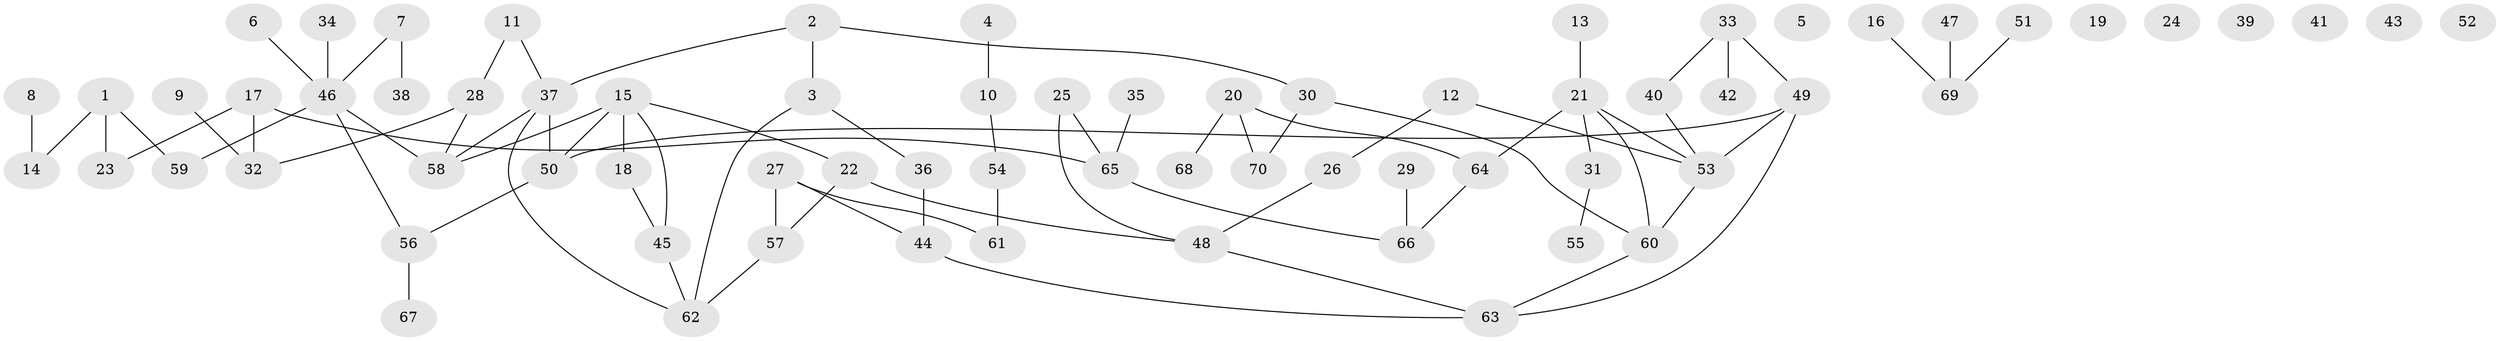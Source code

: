 // coarse degree distribution, {1: 0.24324324324324326, 3: 0.21621621621621623, 2: 0.2972972972972973, 5: 0.13513513513513514, 4: 0.05405405405405406, 6: 0.05405405405405406}
// Generated by graph-tools (version 1.1) at 2025/35/03/04/25 23:35:54]
// undirected, 70 vertices, 80 edges
graph export_dot {
  node [color=gray90,style=filled];
  1;
  2;
  3;
  4;
  5;
  6;
  7;
  8;
  9;
  10;
  11;
  12;
  13;
  14;
  15;
  16;
  17;
  18;
  19;
  20;
  21;
  22;
  23;
  24;
  25;
  26;
  27;
  28;
  29;
  30;
  31;
  32;
  33;
  34;
  35;
  36;
  37;
  38;
  39;
  40;
  41;
  42;
  43;
  44;
  45;
  46;
  47;
  48;
  49;
  50;
  51;
  52;
  53;
  54;
  55;
  56;
  57;
  58;
  59;
  60;
  61;
  62;
  63;
  64;
  65;
  66;
  67;
  68;
  69;
  70;
  1 -- 14;
  1 -- 23;
  1 -- 59;
  2 -- 3;
  2 -- 30;
  2 -- 37;
  3 -- 36;
  3 -- 62;
  4 -- 10;
  6 -- 46;
  7 -- 38;
  7 -- 46;
  8 -- 14;
  9 -- 32;
  10 -- 54;
  11 -- 28;
  11 -- 37;
  12 -- 26;
  12 -- 53;
  13 -- 21;
  15 -- 18;
  15 -- 22;
  15 -- 45;
  15 -- 50;
  15 -- 58;
  16 -- 69;
  17 -- 23;
  17 -- 32;
  17 -- 65;
  18 -- 45;
  20 -- 64;
  20 -- 68;
  20 -- 70;
  21 -- 31;
  21 -- 53;
  21 -- 60;
  21 -- 64;
  22 -- 48;
  22 -- 57;
  25 -- 48;
  25 -- 65;
  26 -- 48;
  27 -- 44;
  27 -- 57;
  27 -- 61;
  28 -- 32;
  28 -- 58;
  29 -- 66;
  30 -- 60;
  30 -- 70;
  31 -- 55;
  33 -- 40;
  33 -- 42;
  33 -- 49;
  34 -- 46;
  35 -- 65;
  36 -- 44;
  37 -- 50;
  37 -- 58;
  37 -- 62;
  40 -- 53;
  44 -- 63;
  45 -- 62;
  46 -- 56;
  46 -- 58;
  46 -- 59;
  47 -- 69;
  48 -- 63;
  49 -- 50;
  49 -- 53;
  49 -- 63;
  50 -- 56;
  51 -- 69;
  53 -- 60;
  54 -- 61;
  56 -- 67;
  57 -- 62;
  60 -- 63;
  64 -- 66;
  65 -- 66;
}
